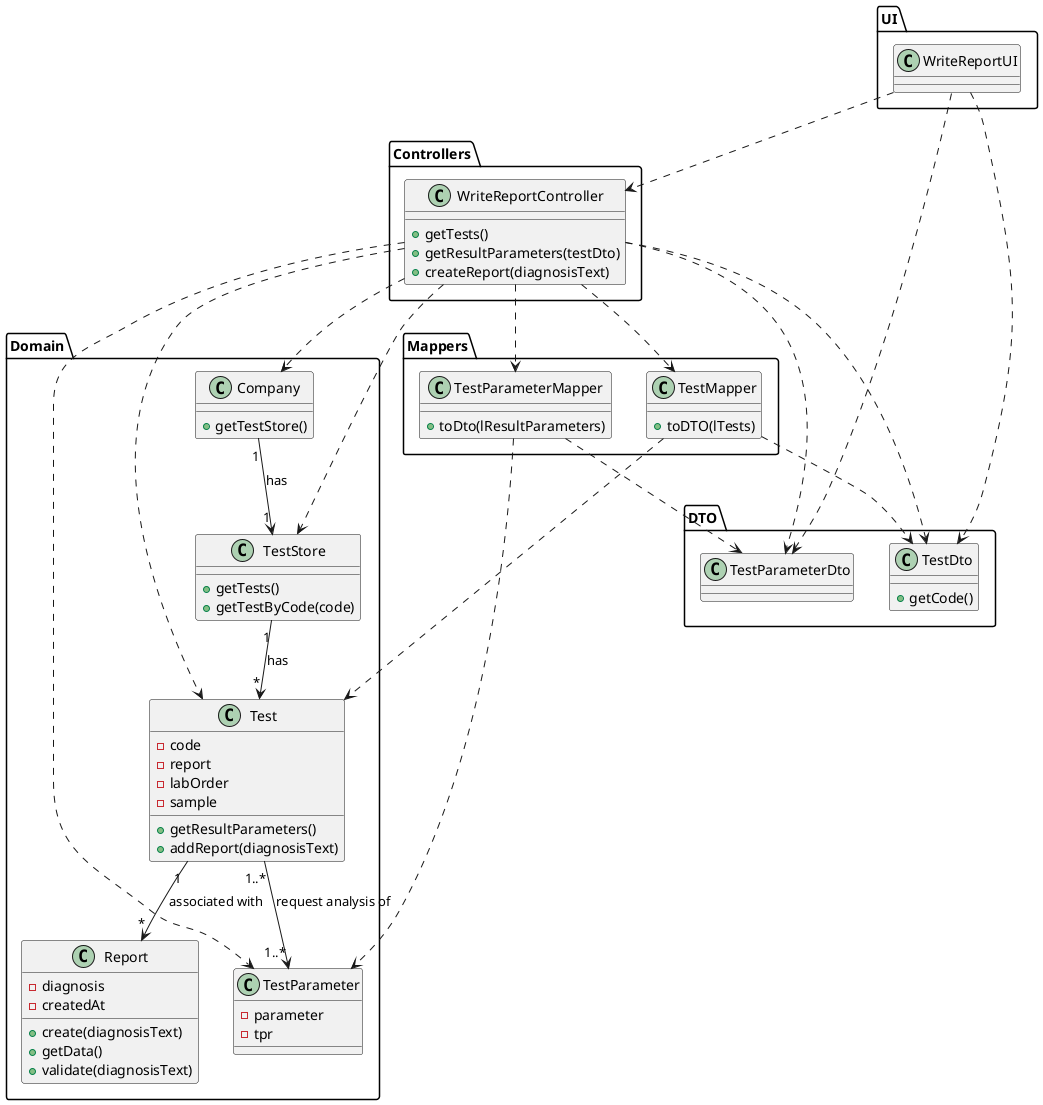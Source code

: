 @startuml
package UI{
    Class WriteReportUI
}
package Controllers{
    Class WriteReportController
}
package Domain{
    Class Company
    Class Test
    Class TestStore
    Class Report
    Class TestParameter
}
package DTO{
    Class TestDto
    Class TestParameterDto
    Class TestParameterDto
}
package Mappers{
    Class TestParameterMapper
    Class TestMapper
}
WriteReportUI ..> WriteReportController
WriteReportUI ..> TestDto
WriteReportUI ..> TestParameterDto
WriteReportController..>Company
WriteReportController..>TestParameterMapper
WriteReportController..>TestParameter
WriteReportController..>Test
WriteReportController..>TestDto
WriteReportController..>TestMapper
WriteReportController..>TestStore
WriteReportController..>TestParameterDto

WriteReportController : +getTests()
WriteReportController : +getResultParameters(testDto)
WriteReportController : +createReport(diagnosisText)

Company : +getTestStore()
Company"1" --> "1"TestStore: has

TestStore : +getTests()
TestStore : +getTestByCode(code)
TestStore"1" --> "*"Test: has

TestMapper : +toDTO(lTests)
TestMapper..>Test
TestMapper..>TestDto

TestDto : +getCode()

Test : +getResultParameters()
Test : +addReport(diagnosisText)
Test : -code
Test : -report
Test : -labOrder
Test : -sample

Test"1" --> "*"Report : associated with
Test"1..*" --> "1..*"TestParameter: request analysis of

TestParameterMapper : +toDto(lResultParameters)
TestParameterMapper..>TestParameter
TestParameterMapper..>TestParameterDto

TestParameter : -parameter
TestParameter : -tpr

Report : +create(diagnosisText)
Report : +getData()
Report : +validate(diagnosisText)
Report : -diagnosis
Report : -createdAt
@enduml